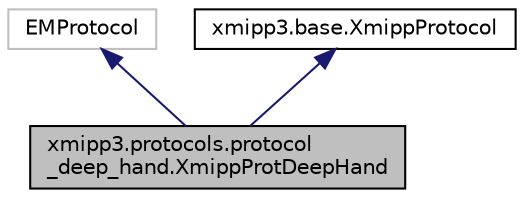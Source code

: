digraph "xmipp3.protocols.protocol_deep_hand.XmippProtDeepHand"
{
  edge [fontname="Helvetica",fontsize="10",labelfontname="Helvetica",labelfontsize="10"];
  node [fontname="Helvetica",fontsize="10",shape=record];
  Node3 [label="xmipp3.protocols.protocol\l_deep_hand.XmippProtDeepHand",height=0.2,width=0.4,color="black", fillcolor="grey75", style="filled", fontcolor="black"];
  Node4 -> Node3 [dir="back",color="midnightblue",fontsize="10",style="solid",fontname="Helvetica"];
  Node4 [label="EMProtocol",height=0.2,width=0.4,color="grey75", fillcolor="white", style="filled"];
  Node5 -> Node3 [dir="back",color="midnightblue",fontsize="10",style="solid",fontname="Helvetica"];
  Node5 [label="xmipp3.base.XmippProtocol",height=0.2,width=0.4,color="black", fillcolor="white", style="filled",URL="$classxmipp3_1_1base_1_1XmippProtocol.html"];
}
